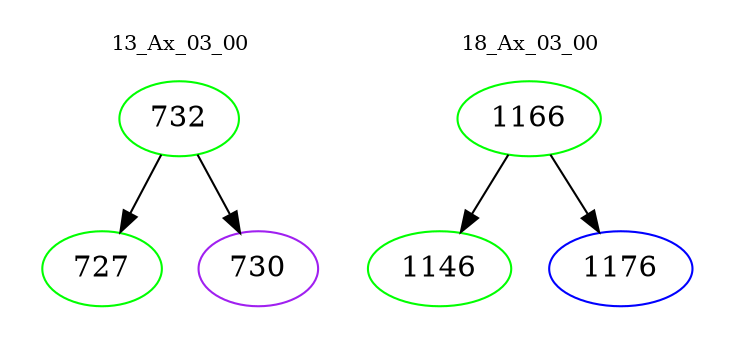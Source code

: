 digraph{
subgraph cluster_0 {
color = white
label = "13_Ax_03_00";
fontsize=10;
T0_732 [label="732", color="green"]
T0_732 -> T0_727 [color="black"]
T0_727 [label="727", color="green"]
T0_732 -> T0_730 [color="black"]
T0_730 [label="730", color="purple"]
}
subgraph cluster_1 {
color = white
label = "18_Ax_03_00";
fontsize=10;
T1_1166 [label="1166", color="green"]
T1_1166 -> T1_1146 [color="black"]
T1_1146 [label="1146", color="green"]
T1_1166 -> T1_1176 [color="black"]
T1_1176 [label="1176", color="blue"]
}
}
